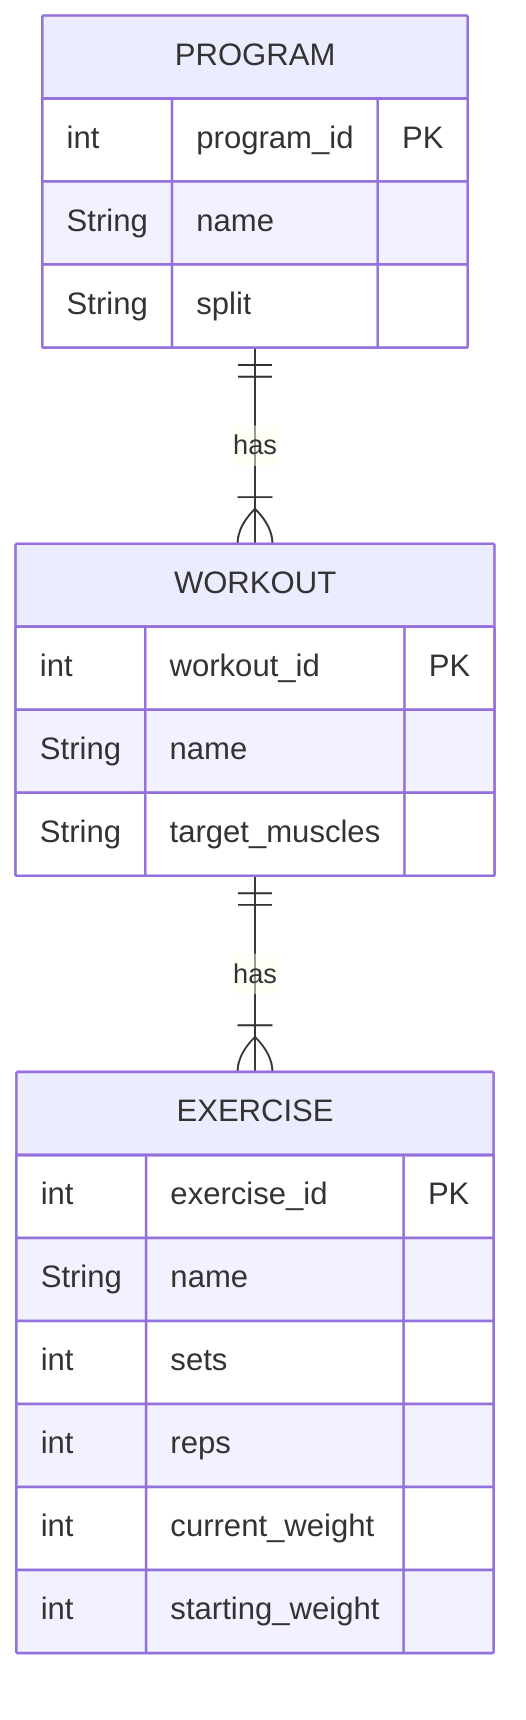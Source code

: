 erDiagram
    PROGRAM {
        int program_id PK
        String name
        String split
    }

    WORKOUT {
        int workout_id PK
        String name
        String target_muscles
    }

    EXERCISE {
        int exercise_id PK
        String name
        int sets
        int reps
        int current_weight
        int starting_weight
    }

    PROGRAM ||--|{ WORKOUT : has
    WORKOUT ||--|{ EXERCISE : has